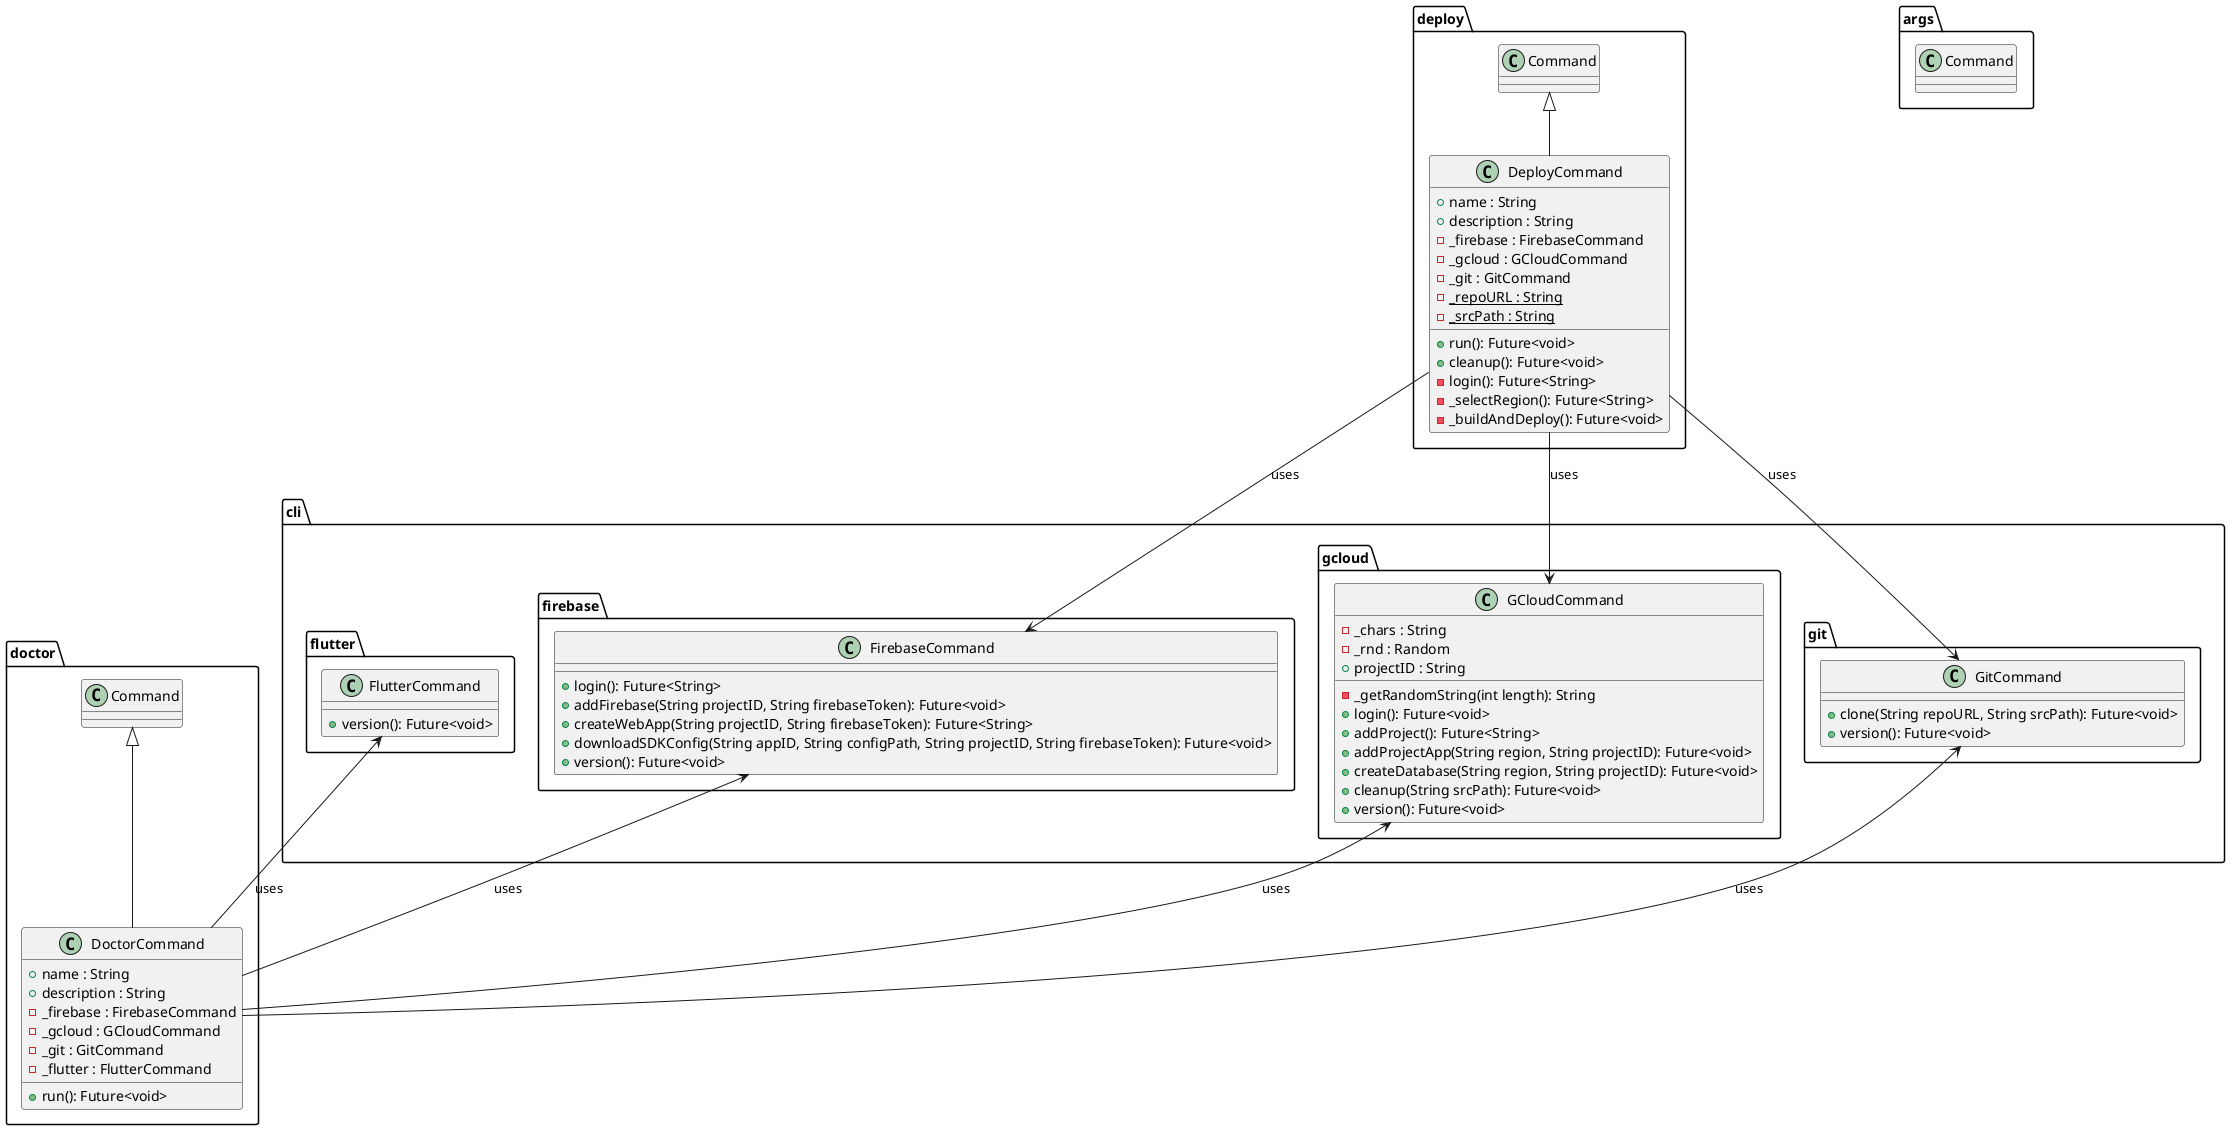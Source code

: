 @startuml deploy_tool_class_diagram

package cli {

    package flutter {
        class FlutterCommand {
            + version(): Future<void>
        }
    }

    package firebase {
        class FirebaseCommand {
            + login(): Future<String>
            + addFirebase(String projectID, String firebaseToken): Future<void>
            + createWebApp(String projectID, String firebaseToken): Future<String>
            + downloadSDKConfig(String appID, String configPath, String projectID, String firebaseToken): Future<void>
            + version(): Future<void>
        }
    }

    package gcloud {
        class GCloudCommand {
            - _chars : String
            - _rnd : Random
            + projectID : String
            - _getRandomString(int length): String
            + login(): Future<void>
            + addProject(): Future<String>
            + addProjectApp(String region, String projectID): Future<void>
            + createDatabase(String region, String projectID): Future<void>
            + cleanup(String srcPath): Future<void>
            + version(): Future<void>
        }
    }

    package git {
        class GitCommand {
            + clone(String repoURL, String srcPath): Future<void>
            + version(): Future<void>
        }
    }
}

package args {
    class Command {}
}

package deploy {
    class DeployCommand extends Command {
        + name : String
        + description : String
        - _firebase : FirebaseCommand
        - _gcloud : GCloudCommand
        - _git : GitCommand
        - {static} _repoURL : String
        - {static} _srcPath : String
        + run(): Future<void>
        + cleanup(): Future<void>
        - login(): Future<String>
        - _selectRegion(): Future<String>
        - _buildAndDeploy(): Future<void>
    }
}

package doctor {
    class DoctorCommand extends Command {
        + name : String
        + description : String
        - _firebase : FirebaseCommand
        - _gcloud : GCloudCommand
        - _git : GitCommand
        - _flutter : FlutterCommand
        + run(): Future<void>
    }
}

DeployCommand --> FirebaseCommand : uses
DeployCommand --> GCloudCommand : uses
DeployCommand --> GitCommand : uses
FirebaseCommand <-- DoctorCommand : uses
GCloudCommand <-- DoctorCommand : uses
GitCommand <-- DoctorCommand : uses
FlutterCommand <-- DoctorCommand : uses

@enduml
